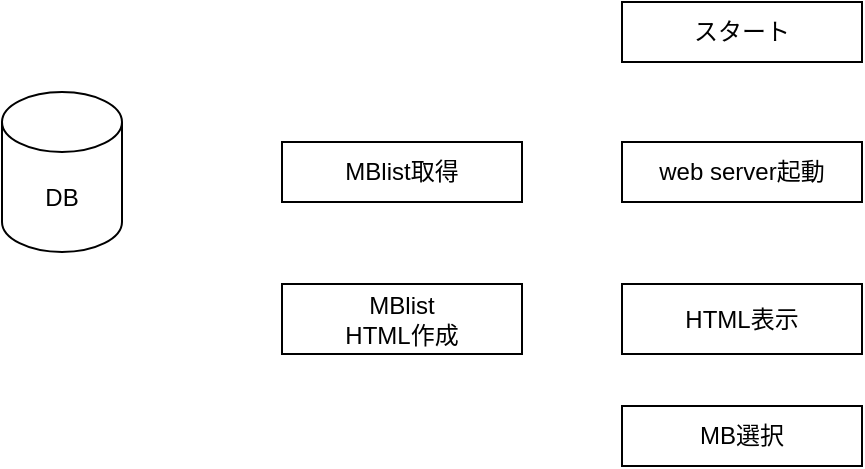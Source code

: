 <mxfile>
    <diagram id="__FDlhtHvYsLNGn_4gHp" name="ページ1">
        <mxGraphModel dx="717" dy="490" grid="1" gridSize="10" guides="1" tooltips="1" connect="1" arrows="1" fold="1" page="1" pageScale="1" pageWidth="827" pageHeight="1169" math="0" shadow="0">
            <root>
                <mxCell id="0"/>
                <mxCell id="1" parent="0"/>
                <mxCell id="2" value="スタート" style="whiteSpace=wrap;html=1;" vertex="1" parent="1">
                    <mxGeometry x="340" y="20" width="120" height="30" as="geometry"/>
                </mxCell>
                <mxCell id="6" value="web server起動" style="whiteSpace=wrap;html=1;" vertex="1" parent="1">
                    <mxGeometry x="340" y="90" width="120" height="30" as="geometry"/>
                </mxCell>
                <mxCell id="7" value="MBlist取得" style="whiteSpace=wrap;html=1;" vertex="1" parent="1">
                    <mxGeometry x="170" y="90" width="120" height="30" as="geometry"/>
                </mxCell>
                <mxCell id="9" value="DB" style="shape=cylinder3;whiteSpace=wrap;html=1;boundedLbl=1;backgroundOutline=1;size=15;" vertex="1" parent="1">
                    <mxGeometry x="30" y="65" width="60" height="80" as="geometry"/>
                </mxCell>
                <mxCell id="12" value="MBlist&lt;br&gt;HTML作成" style="whiteSpace=wrap;html=1;" vertex="1" parent="1">
                    <mxGeometry x="170" y="161" width="120" height="35" as="geometry"/>
                </mxCell>
                <mxCell id="15" value="HTML表示" style="whiteSpace=wrap;html=1;" vertex="1" parent="1">
                    <mxGeometry x="340" y="161" width="120" height="35" as="geometry"/>
                </mxCell>
                <mxCell id="21" value="MB選択" style="rounded=0;whiteSpace=wrap;html=1;" vertex="1" parent="1">
                    <mxGeometry x="340" y="222" width="120" height="30" as="geometry"/>
                </mxCell>
            </root>
        </mxGraphModel>
    </diagram>
</mxfile>